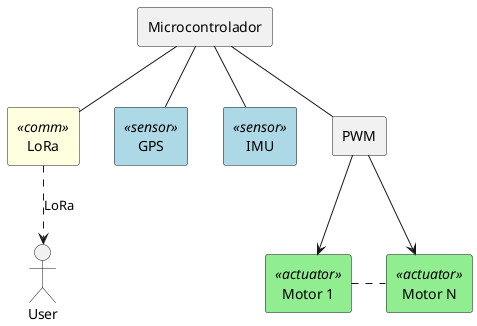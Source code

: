 @startuml

skinparam rectangle {
  BackgroundColor<<sensor>> LightBlue
  BackgroundColor<<actuator>> LightGreen
  BackgroundColor<<comm>> LightYellow
}
' skinparam Linetype ortho

rectangle "Microcontrolador" as mc
rectangle "LoRa" as lora <<comm>>
rectangle "GPS" as gps <<sensor>>
rectangle "IMU" as imu <<sensor>>
rectangle "PWM" as pwm
rectangle "Motor 1" as Motor1 <<actuator>>
rectangle "Motor N" as MotorN <<actuator>>

mc -- gps
mc -- imu
mc -- pwm
mc -down- lora

pwm --> Motor1
pwm --> MotorN
Motor1 .right. MotorN

actor usr as "User"
lora -[dashed]-> usr : LoRa

@enduml
